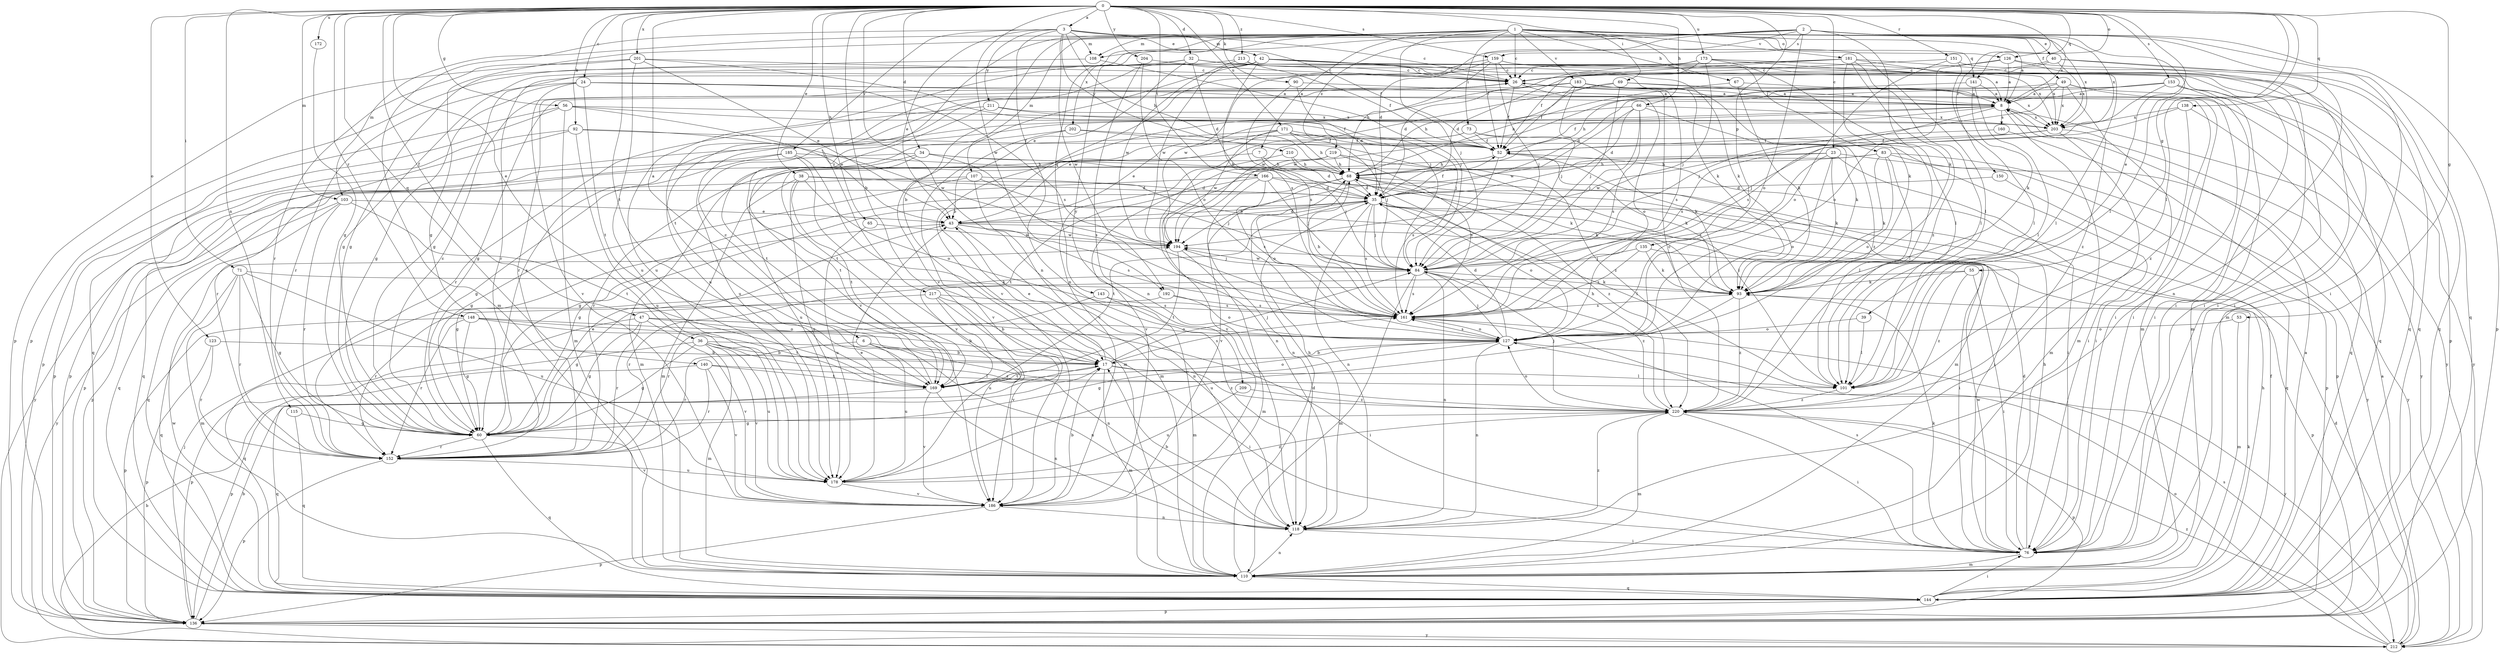strict digraph  {
0;
1;
2;
3;
6;
7;
8;
17;
23;
24;
26;
32;
34;
35;
36;
38;
39;
40;
42;
43;
47;
49;
52;
53;
55;
56;
60;
65;
66;
67;
68;
69;
71;
73;
76;
83;
84;
90;
92;
93;
101;
103;
107;
108;
110;
115;
118;
123;
126;
127;
135;
136;
138;
140;
141;
143;
144;
148;
150;
151;
152;
153;
159;
160;
161;
166;
169;
171;
172;
173;
178;
181;
183;
185;
186;
192;
194;
201;
202;
203;
204;
209;
210;
211;
212;
213;
217;
219;
220;
0 -> 3  [label=a];
0 -> 6  [label=a];
0 -> 17  [label=b];
0 -> 23  [label=c];
0 -> 24  [label=c];
0 -> 32  [label=d];
0 -> 34  [label=d];
0 -> 36  [label=e];
0 -> 38  [label=e];
0 -> 39  [label=e];
0 -> 47  [label=f];
0 -> 53  [label=g];
0 -> 55  [label=g];
0 -> 56  [label=g];
0 -> 65  [label=h];
0 -> 66  [label=h];
0 -> 69  [label=i];
0 -> 71  [label=i];
0 -> 90  [label=k];
0 -> 92  [label=k];
0 -> 101  [label=l];
0 -> 103  [label=m];
0 -> 115  [label=n];
0 -> 118  [label=n];
0 -> 123  [label=o];
0 -> 126  [label=o];
0 -> 135  [label=p];
0 -> 138  [label=q];
0 -> 140  [label=q];
0 -> 141  [label=q];
0 -> 148  [label=r];
0 -> 150  [label=r];
0 -> 151  [label=r];
0 -> 153  [label=s];
0 -> 159  [label=s];
0 -> 166  [label=t];
0 -> 169  [label=t];
0 -> 171  [label=u];
0 -> 172  [label=u];
0 -> 173  [label=u];
0 -> 192  [label=w];
0 -> 201  [label=x];
0 -> 204  [label=y];
0 -> 213  [label=z];
1 -> 7  [label=a];
1 -> 8  [label=a];
1 -> 17  [label=b];
1 -> 26  [label=c];
1 -> 40  [label=e];
1 -> 49  [label=f];
1 -> 67  [label=h];
1 -> 73  [label=i];
1 -> 83  [label=j];
1 -> 84  [label=j];
1 -> 103  [label=m];
1 -> 107  [label=m];
1 -> 108  [label=m];
1 -> 126  [label=o];
1 -> 141  [label=q];
1 -> 143  [label=q];
1 -> 181  [label=v];
1 -> 183  [label=v];
1 -> 202  [label=x];
1 -> 203  [label=x];
1 -> 217  [label=z];
2 -> 8  [label=a];
2 -> 35  [label=d];
2 -> 52  [label=f];
2 -> 60  [label=g];
2 -> 76  [label=i];
2 -> 93  [label=k];
2 -> 101  [label=l];
2 -> 108  [label=m];
2 -> 127  [label=o];
2 -> 136  [label=p];
2 -> 144  [label=q];
2 -> 159  [label=s];
2 -> 203  [label=x];
2 -> 209  [label=y];
2 -> 219  [label=z];
3 -> 26  [label=c];
3 -> 42  [label=e];
3 -> 43  [label=e];
3 -> 52  [label=f];
3 -> 68  [label=h];
3 -> 101  [label=l];
3 -> 108  [label=m];
3 -> 110  [label=m];
3 -> 118  [label=n];
3 -> 185  [label=v];
3 -> 192  [label=w];
3 -> 210  [label=y];
3 -> 211  [label=y];
6 -> 17  [label=b];
6 -> 118  [label=n];
6 -> 152  [label=r];
6 -> 178  [label=u];
7 -> 35  [label=d];
7 -> 68  [label=h];
7 -> 136  [label=p];
8 -> 52  [label=f];
8 -> 110  [label=m];
8 -> 160  [label=s];
8 -> 161  [label=s];
8 -> 178  [label=u];
8 -> 203  [label=x];
8 -> 212  [label=y];
17 -> 43  [label=e];
17 -> 84  [label=j];
17 -> 101  [label=l];
17 -> 110  [label=m];
17 -> 161  [label=s];
17 -> 169  [label=t];
17 -> 220  [label=z];
23 -> 68  [label=h];
23 -> 76  [label=i];
23 -> 93  [label=k];
23 -> 127  [label=o];
23 -> 152  [label=r];
23 -> 161  [label=s];
23 -> 212  [label=y];
24 -> 8  [label=a];
24 -> 60  [label=g];
24 -> 76  [label=i];
24 -> 152  [label=r];
24 -> 161  [label=s];
24 -> 169  [label=t];
24 -> 186  [label=v];
26 -> 8  [label=a];
26 -> 52  [label=f];
26 -> 127  [label=o];
26 -> 152  [label=r];
26 -> 203  [label=x];
32 -> 8  [label=a];
32 -> 26  [label=c];
32 -> 35  [label=d];
32 -> 43  [label=e];
32 -> 93  [label=k];
32 -> 136  [label=p];
32 -> 178  [label=u];
34 -> 68  [label=h];
34 -> 84  [label=j];
34 -> 110  [label=m];
34 -> 161  [label=s];
34 -> 169  [label=t];
34 -> 212  [label=y];
35 -> 43  [label=e];
35 -> 52  [label=f];
35 -> 60  [label=g];
35 -> 84  [label=j];
35 -> 101  [label=l];
35 -> 118  [label=n];
35 -> 127  [label=o];
35 -> 161  [label=s];
35 -> 169  [label=t];
36 -> 17  [label=b];
36 -> 60  [label=g];
36 -> 76  [label=i];
36 -> 110  [label=m];
36 -> 136  [label=p];
36 -> 178  [label=u];
36 -> 186  [label=v];
36 -> 220  [label=z];
38 -> 35  [label=d];
38 -> 93  [label=k];
38 -> 110  [label=m];
38 -> 127  [label=o];
38 -> 169  [label=t];
38 -> 178  [label=u];
39 -> 101  [label=l];
39 -> 127  [label=o];
40 -> 26  [label=c];
40 -> 35  [label=d];
40 -> 118  [label=n];
40 -> 144  [label=q];
40 -> 203  [label=x];
42 -> 26  [label=c];
42 -> 76  [label=i];
42 -> 93  [label=k];
42 -> 161  [label=s];
42 -> 169  [label=t];
42 -> 186  [label=v];
42 -> 194  [label=w];
42 -> 203  [label=x];
43 -> 35  [label=d];
43 -> 60  [label=g];
43 -> 76  [label=i];
43 -> 118  [label=n];
43 -> 161  [label=s];
43 -> 194  [label=w];
47 -> 60  [label=g];
47 -> 76  [label=i];
47 -> 118  [label=n];
47 -> 127  [label=o];
47 -> 144  [label=q];
47 -> 152  [label=r];
47 -> 186  [label=v];
49 -> 8  [label=a];
49 -> 76  [label=i];
49 -> 84  [label=j];
49 -> 144  [label=q];
49 -> 178  [label=u];
49 -> 203  [label=x];
49 -> 220  [label=z];
52 -> 68  [label=h];
52 -> 93  [label=k];
52 -> 110  [label=m];
52 -> 161  [label=s];
53 -> 110  [label=m];
53 -> 127  [label=o];
55 -> 76  [label=i];
55 -> 93  [label=k];
55 -> 152  [label=r];
55 -> 220  [label=z];
56 -> 43  [label=e];
56 -> 52  [label=f];
56 -> 110  [label=m];
56 -> 136  [label=p];
56 -> 144  [label=q];
56 -> 203  [label=x];
60 -> 8  [label=a];
60 -> 26  [label=c];
60 -> 43  [label=e];
60 -> 144  [label=q];
60 -> 152  [label=r];
60 -> 186  [label=v];
65 -> 178  [label=u];
65 -> 194  [label=w];
66 -> 35  [label=d];
66 -> 43  [label=e];
66 -> 84  [label=j];
66 -> 93  [label=k];
66 -> 161  [label=s];
66 -> 194  [label=w];
66 -> 203  [label=x];
67 -> 8  [label=a];
67 -> 68  [label=h];
67 -> 93  [label=k];
68 -> 35  [label=d];
68 -> 60  [label=g];
68 -> 127  [label=o];
68 -> 186  [label=v];
68 -> 220  [label=z];
69 -> 8  [label=a];
69 -> 68  [label=h];
69 -> 84  [label=j];
69 -> 194  [label=w];
69 -> 212  [label=y];
71 -> 60  [label=g];
71 -> 93  [label=k];
71 -> 110  [label=m];
71 -> 144  [label=q];
71 -> 152  [label=r];
71 -> 178  [label=u];
73 -> 52  [label=f];
73 -> 93  [label=k];
73 -> 101  [label=l];
73 -> 169  [label=t];
73 -> 186  [label=v];
76 -> 35  [label=d];
76 -> 68  [label=h];
76 -> 93  [label=k];
76 -> 110  [label=m];
76 -> 161  [label=s];
76 -> 194  [label=w];
83 -> 68  [label=h];
83 -> 93  [label=k];
83 -> 101  [label=l];
83 -> 127  [label=o];
83 -> 136  [label=p];
83 -> 186  [label=v];
83 -> 212  [label=y];
84 -> 93  [label=k];
84 -> 110  [label=m];
84 -> 118  [label=n];
84 -> 161  [label=s];
84 -> 194  [label=w];
84 -> 220  [label=z];
90 -> 8  [label=a];
90 -> 35  [label=d];
90 -> 161  [label=s];
92 -> 52  [label=f];
92 -> 136  [label=p];
92 -> 152  [label=r];
92 -> 178  [label=u];
92 -> 194  [label=w];
93 -> 161  [label=s];
93 -> 178  [label=u];
93 -> 220  [label=z];
101 -> 220  [label=z];
103 -> 43  [label=e];
103 -> 144  [label=q];
103 -> 152  [label=r];
103 -> 169  [label=t];
103 -> 212  [label=y];
107 -> 35  [label=d];
107 -> 60  [label=g];
107 -> 84  [label=j];
107 -> 110  [label=m];
107 -> 136  [label=p];
108 -> 60  [label=g];
108 -> 84  [label=j];
110 -> 35  [label=d];
110 -> 118  [label=n];
110 -> 144  [label=q];
115 -> 60  [label=g];
115 -> 144  [label=q];
118 -> 17  [label=b];
118 -> 68  [label=h];
118 -> 76  [label=i];
118 -> 220  [label=z];
123 -> 17  [label=b];
123 -> 136  [label=p];
123 -> 152  [label=r];
126 -> 8  [label=a];
126 -> 26  [label=c];
126 -> 101  [label=l];
126 -> 127  [label=o];
126 -> 144  [label=q];
127 -> 17  [label=b];
127 -> 35  [label=d];
127 -> 60  [label=g];
127 -> 84  [label=j];
127 -> 118  [label=n];
127 -> 161  [label=s];
127 -> 212  [label=y];
135 -> 84  [label=j];
135 -> 93  [label=k];
135 -> 136  [label=p];
135 -> 161  [label=s];
136 -> 17  [label=b];
136 -> 84  [label=j];
136 -> 212  [label=y];
138 -> 84  [label=j];
138 -> 144  [label=q];
138 -> 203  [label=x];
138 -> 220  [label=z];
140 -> 101  [label=l];
140 -> 136  [label=p];
140 -> 152  [label=r];
140 -> 169  [label=t];
140 -> 186  [label=v];
141 -> 8  [label=a];
141 -> 68  [label=h];
141 -> 93  [label=k];
141 -> 101  [label=l];
143 -> 110  [label=m];
143 -> 152  [label=r];
143 -> 161  [label=s];
144 -> 8  [label=a];
144 -> 52  [label=f];
144 -> 68  [label=h];
144 -> 76  [label=i];
144 -> 93  [label=k];
144 -> 136  [label=p];
144 -> 194  [label=w];
148 -> 17  [label=b];
148 -> 60  [label=g];
148 -> 127  [label=o];
148 -> 136  [label=p];
148 -> 152  [label=r];
148 -> 169  [label=t];
150 -> 35  [label=d];
150 -> 144  [label=q];
151 -> 26  [label=c];
151 -> 76  [label=i];
151 -> 101  [label=l];
151 -> 127  [label=o];
152 -> 136  [label=p];
152 -> 178  [label=u];
153 -> 8  [label=a];
153 -> 35  [label=d];
153 -> 76  [label=i];
153 -> 110  [label=m];
153 -> 161  [label=s];
153 -> 194  [label=w];
153 -> 212  [label=y];
159 -> 26  [label=c];
159 -> 68  [label=h];
159 -> 76  [label=i];
159 -> 84  [label=j];
159 -> 110  [label=m];
159 -> 152  [label=r];
159 -> 194  [label=w];
160 -> 52  [label=f];
160 -> 136  [label=p];
161 -> 68  [label=h];
161 -> 127  [label=o];
166 -> 35  [label=d];
166 -> 76  [label=i];
166 -> 84  [label=j];
166 -> 118  [label=n];
166 -> 144  [label=q];
166 -> 161  [label=s];
166 -> 169  [label=t];
169 -> 26  [label=c];
169 -> 118  [label=n];
169 -> 127  [label=o];
169 -> 144  [label=q];
169 -> 186  [label=v];
171 -> 43  [label=e];
171 -> 52  [label=f];
171 -> 68  [label=h];
171 -> 76  [label=i];
171 -> 84  [label=j];
171 -> 136  [label=p];
171 -> 194  [label=w];
172 -> 60  [label=g];
173 -> 26  [label=c];
173 -> 35  [label=d];
173 -> 52  [label=f];
173 -> 84  [label=j];
173 -> 101  [label=l];
173 -> 144  [label=q];
173 -> 203  [label=x];
178 -> 43  [label=e];
178 -> 186  [label=v];
178 -> 220  [label=z];
181 -> 17  [label=b];
181 -> 26  [label=c];
181 -> 60  [label=g];
181 -> 76  [label=i];
181 -> 93  [label=k];
181 -> 101  [label=l];
181 -> 136  [label=p];
181 -> 220  [label=z];
183 -> 8  [label=a];
183 -> 52  [label=f];
183 -> 60  [label=g];
183 -> 84  [label=j];
183 -> 110  [label=m];
183 -> 161  [label=s];
183 -> 186  [label=v];
183 -> 220  [label=z];
185 -> 60  [label=g];
185 -> 68  [label=h];
185 -> 110  [label=m];
185 -> 144  [label=q];
185 -> 186  [label=v];
186 -> 17  [label=b];
186 -> 118  [label=n];
186 -> 136  [label=p];
192 -> 127  [label=o];
192 -> 152  [label=r];
192 -> 161  [label=s];
194 -> 84  [label=j];
194 -> 110  [label=m];
194 -> 169  [label=t];
201 -> 26  [label=c];
201 -> 43  [label=e];
201 -> 84  [label=j];
201 -> 136  [label=p];
201 -> 152  [label=r];
201 -> 178  [label=u];
202 -> 52  [label=f];
202 -> 169  [label=t];
202 -> 186  [label=v];
202 -> 220  [label=z];
203 -> 52  [label=f];
203 -> 76  [label=i];
203 -> 110  [label=m];
203 -> 194  [label=w];
204 -> 26  [label=c];
204 -> 118  [label=n];
204 -> 127  [label=o];
209 -> 178  [label=u];
209 -> 220  [label=z];
210 -> 68  [label=h];
210 -> 93  [label=k];
210 -> 118  [label=n];
211 -> 84  [label=j];
211 -> 152  [label=r];
211 -> 186  [label=v];
211 -> 203  [label=x];
212 -> 8  [label=a];
212 -> 17  [label=b];
212 -> 35  [label=d];
212 -> 127  [label=o];
212 -> 161  [label=s];
212 -> 220  [label=z];
213 -> 26  [label=c];
213 -> 52  [label=f];
213 -> 60  [label=g];
213 -> 194  [label=w];
217 -> 17  [label=b];
217 -> 60  [label=g];
217 -> 161  [label=s];
217 -> 178  [label=u];
217 -> 186  [label=v];
219 -> 68  [label=h];
219 -> 101  [label=l];
219 -> 161  [label=s];
219 -> 178  [label=u];
219 -> 186  [label=v];
220 -> 26  [label=c];
220 -> 60  [label=g];
220 -> 68  [label=h];
220 -> 76  [label=i];
220 -> 84  [label=j];
220 -> 110  [label=m];
220 -> 127  [label=o];
220 -> 136  [label=p];
}
